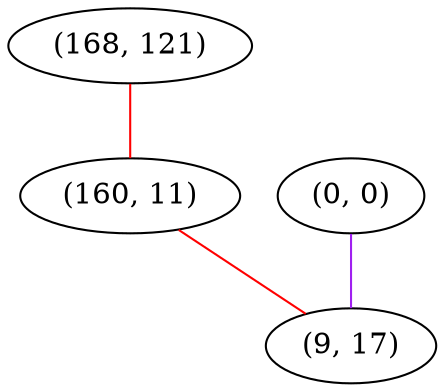 graph "" {
"(168, 121)";
"(160, 11)";
"(0, 0)";
"(9, 17)";
"(168, 121)" -- "(160, 11)"  [color=red, key=0, weight=1];
"(160, 11)" -- "(9, 17)"  [color=red, key=0, weight=1];
"(0, 0)" -- "(9, 17)"  [color=purple, key=0, weight=4];
}
